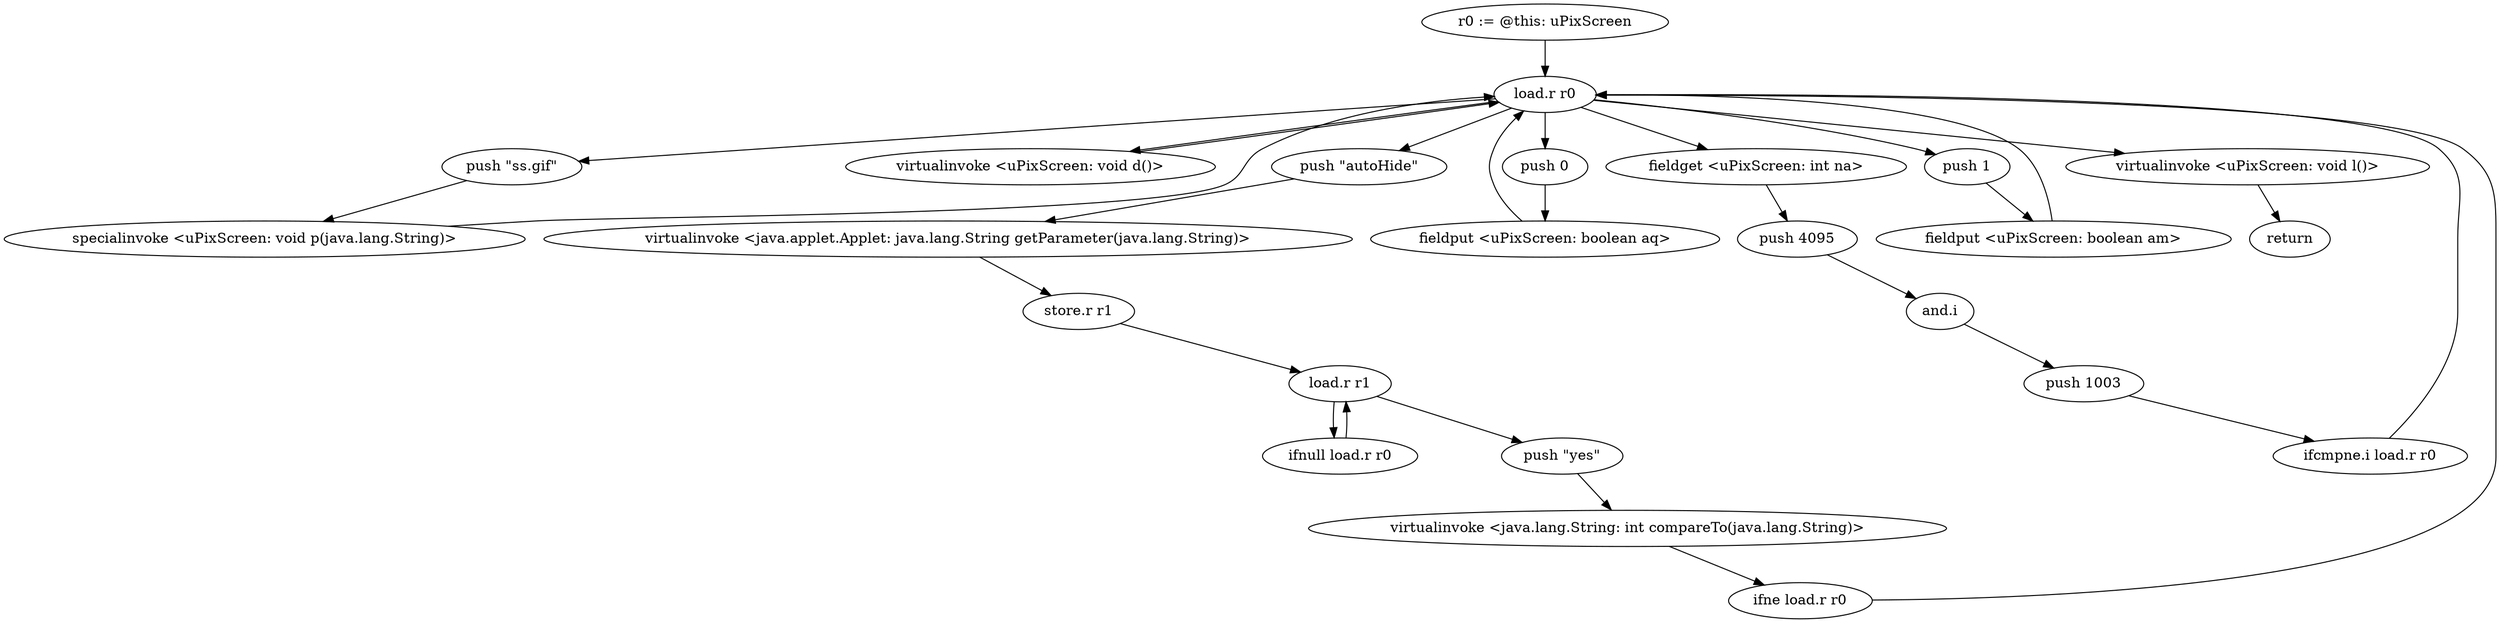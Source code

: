 digraph "" {
    "r0 := @this: uPixScreen"
    "load.r r0"
    "r0 := @this: uPixScreen"->"load.r r0";
    "push \"ss.gif\""
    "load.r r0"->"push \"ss.gif\"";
    "specialinvoke <uPixScreen: void p(java.lang.String)>"
    "push \"ss.gif\""->"specialinvoke <uPixScreen: void p(java.lang.String)>";
    "specialinvoke <uPixScreen: void p(java.lang.String)>"->"load.r r0";
    "virtualinvoke <uPixScreen: void d()>"
    "load.r r0"->"virtualinvoke <uPixScreen: void d()>";
    "virtualinvoke <uPixScreen: void d()>"->"load.r r0";
    "fieldget <uPixScreen: int na>"
    "load.r r0"->"fieldget <uPixScreen: int na>";
    "push 4095"
    "fieldget <uPixScreen: int na>"->"push 4095";
    "and.i"
    "push 4095"->"and.i";
    "push 1003"
    "and.i"->"push 1003";
    "ifcmpne.i load.r r0"
    "push 1003"->"ifcmpne.i load.r r0";
    "ifcmpne.i load.r r0"->"load.r r0";
    "push 0"
    "load.r r0"->"push 0";
    "fieldput <uPixScreen: boolean aq>"
    "push 0"->"fieldput <uPixScreen: boolean aq>";
    "fieldput <uPixScreen: boolean aq>"->"load.r r0";
    "push \"autoHide\""
    "load.r r0"->"push \"autoHide\"";
    "virtualinvoke <java.applet.Applet: java.lang.String getParameter(java.lang.String)>"
    "push \"autoHide\""->"virtualinvoke <java.applet.Applet: java.lang.String getParameter(java.lang.String)>";
    "store.r r1"
    "virtualinvoke <java.applet.Applet: java.lang.String getParameter(java.lang.String)>"->"store.r r1";
    "load.r r1"
    "store.r r1"->"load.r r1";
    "ifnull load.r r0"
    "load.r r1"->"ifnull load.r r0";
    "ifnull load.r r0"->"load.r r1";
    "push \"yes\""
    "load.r r1"->"push \"yes\"";
    "virtualinvoke <java.lang.String: int compareTo(java.lang.String)>"
    "push \"yes\""->"virtualinvoke <java.lang.String: int compareTo(java.lang.String)>";
    "ifne load.r r0"
    "virtualinvoke <java.lang.String: int compareTo(java.lang.String)>"->"ifne load.r r0";
    "ifne load.r r0"->"load.r r0";
    "push 1"
    "load.r r0"->"push 1";
    "fieldput <uPixScreen: boolean am>"
    "push 1"->"fieldput <uPixScreen: boolean am>";
    "fieldput <uPixScreen: boolean am>"->"load.r r0";
    "virtualinvoke <uPixScreen: void l()>"
    "load.r r0"->"virtualinvoke <uPixScreen: void l()>";
    "return"
    "virtualinvoke <uPixScreen: void l()>"->"return";
}
